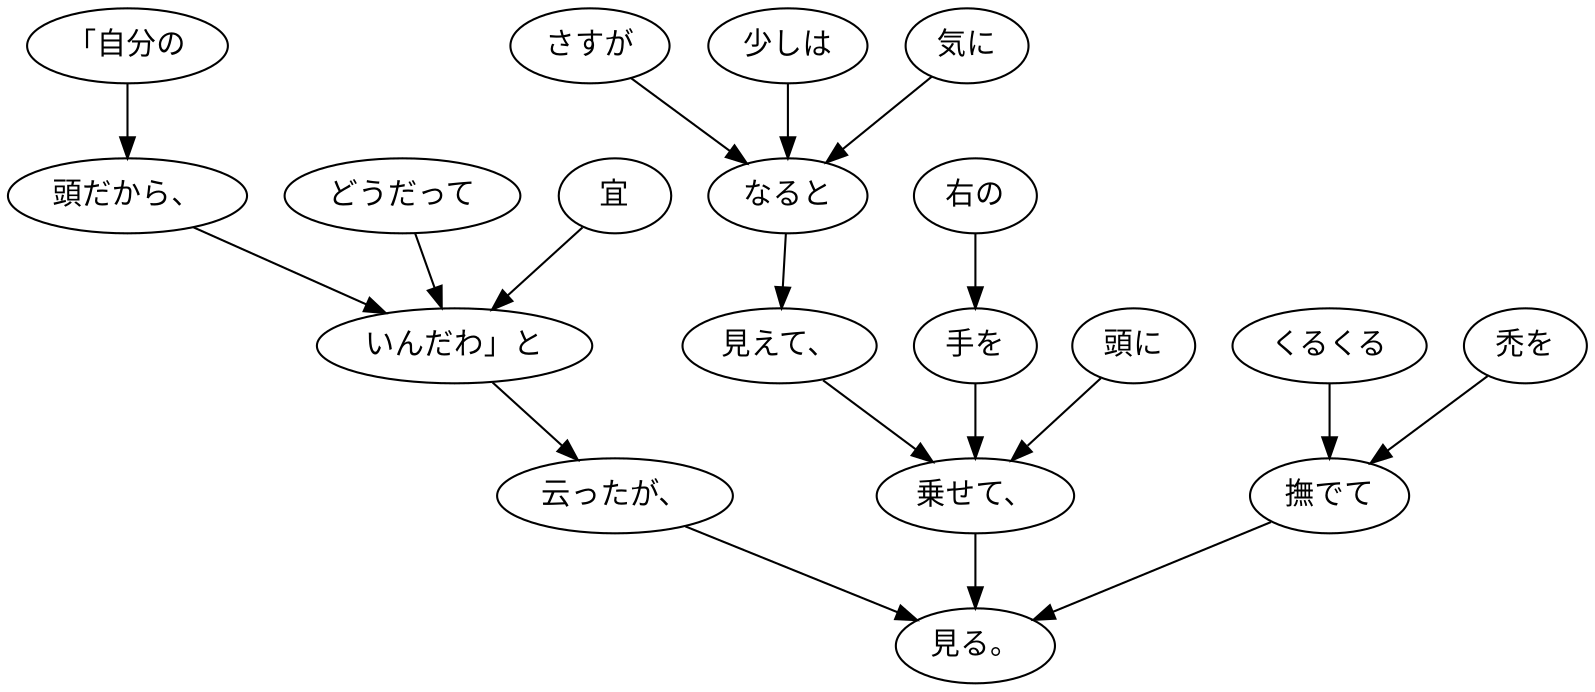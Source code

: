 digraph graph2248 {
	node0 [label="「自分の"];
	node1 [label="頭だから、"];
	node2 [label="どうだって"];
	node3 [label="宜"];
	node4 [label="いんだわ」と"];
	node5 [label="云ったが、"];
	node6 [label="さすが"];
	node7 [label="少しは"];
	node8 [label="気に"];
	node9 [label="なると"];
	node10 [label="見えて、"];
	node11 [label="右の"];
	node12 [label="手を"];
	node13 [label="頭に"];
	node14 [label="乗せて、"];
	node15 [label="くるくる"];
	node16 [label="禿を"];
	node17 [label="撫でて"];
	node18 [label="見る。"];
	node0 -> node1;
	node1 -> node4;
	node2 -> node4;
	node3 -> node4;
	node4 -> node5;
	node5 -> node18;
	node6 -> node9;
	node7 -> node9;
	node8 -> node9;
	node9 -> node10;
	node10 -> node14;
	node11 -> node12;
	node12 -> node14;
	node13 -> node14;
	node14 -> node18;
	node15 -> node17;
	node16 -> node17;
	node17 -> node18;
}
